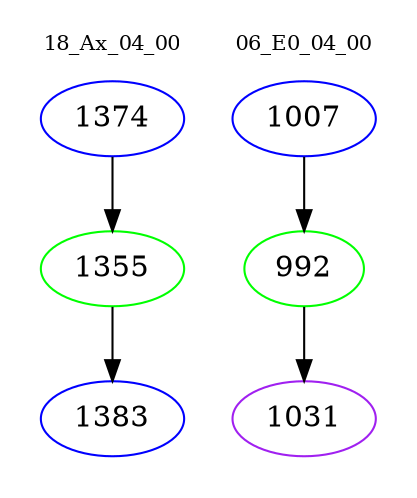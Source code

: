digraph{
subgraph cluster_0 {
color = white
label = "18_Ax_04_00";
fontsize=10;
T0_1374 [label="1374", color="blue"]
T0_1374 -> T0_1355 [color="black"]
T0_1355 [label="1355", color="green"]
T0_1355 -> T0_1383 [color="black"]
T0_1383 [label="1383", color="blue"]
}
subgraph cluster_1 {
color = white
label = "06_E0_04_00";
fontsize=10;
T1_1007 [label="1007", color="blue"]
T1_1007 -> T1_992 [color="black"]
T1_992 [label="992", color="green"]
T1_992 -> T1_1031 [color="black"]
T1_1031 [label="1031", color="purple"]
}
}
